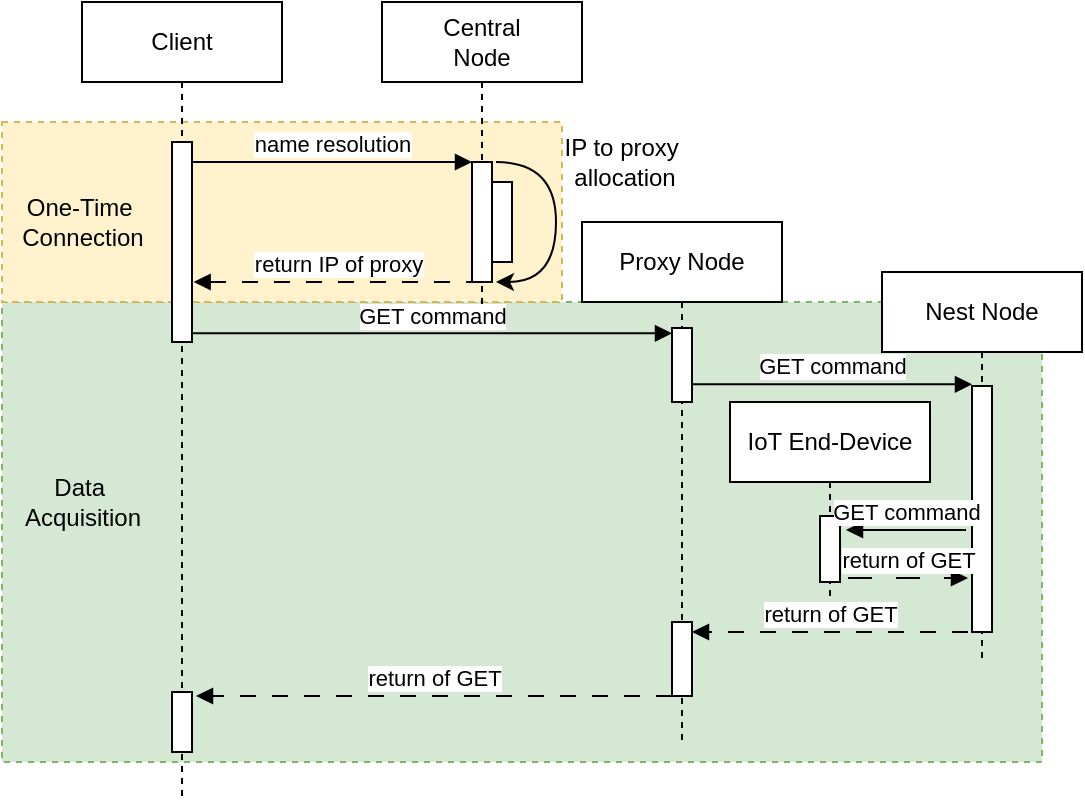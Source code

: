 <mxfile version="24.7.14">
  <diagram name="Page-1" id="2YBvvXClWsGukQMizWep">
    <mxGraphModel dx="954" dy="568" grid="1" gridSize="10" guides="1" tooltips="1" connect="1" arrows="1" fold="1" page="1" pageScale="1" pageWidth="850" pageHeight="1100" math="0" shadow="0">
      <root>
        <mxCell id="0" />
        <mxCell id="1" parent="0" />
        <mxCell id="yXP3aJdMX3B8pdDZiTpl-30" value="" style="rounded=0;whiteSpace=wrap;html=1;dashed=1;fillColor=#d5e8d4;strokeColor=#82b366;" vertex="1" parent="1">
          <mxGeometry y="190" width="520" height="230" as="geometry" />
        </mxCell>
        <mxCell id="yXP3aJdMX3B8pdDZiTpl-27" value="" style="rounded=0;whiteSpace=wrap;html=1;dashed=1;fillColor=#fff2cc;strokeColor=#d6b656;" vertex="1" parent="1">
          <mxGeometry y="100" width="280" height="90" as="geometry" />
        </mxCell>
        <mxCell id="aM9ryv3xv72pqoxQDRHE-5" value="&lt;div&gt;Central&lt;/div&gt;&lt;div&gt;Node&lt;br&gt;&lt;/div&gt;" style="shape=umlLifeline;perimeter=lifelinePerimeter;whiteSpace=wrap;html=1;container=0;dropTarget=0;collapsible=0;recursiveResize=0;outlineConnect=0;portConstraint=eastwest;newEdgeStyle={&quot;edgeStyle&quot;:&quot;elbowEdgeStyle&quot;,&quot;elbow&quot;:&quot;vertical&quot;,&quot;curved&quot;:0,&quot;rounded&quot;:0};" parent="1" vertex="1">
          <mxGeometry x="190" y="40" width="100" height="160" as="geometry" />
        </mxCell>
        <mxCell id="yXP3aJdMX3B8pdDZiTpl-24" value="" style="html=1;points=[];perimeter=orthogonalPerimeter;outlineConnect=0;targetShapes=umlLifeline;portConstraint=eastwest;newEdgeStyle={&quot;edgeStyle&quot;:&quot;elbowEdgeStyle&quot;,&quot;elbow&quot;:&quot;vertical&quot;,&quot;curved&quot;:0,&quot;rounded&quot;:0};" vertex="1" parent="aM9ryv3xv72pqoxQDRHE-5">
          <mxGeometry x="55" y="90" width="10" height="40" as="geometry" />
        </mxCell>
        <mxCell id="aM9ryv3xv72pqoxQDRHE-6" value="" style="html=1;points=[];perimeter=orthogonalPerimeter;outlineConnect=0;targetShapes=umlLifeline;portConstraint=eastwest;newEdgeStyle={&quot;edgeStyle&quot;:&quot;elbowEdgeStyle&quot;,&quot;elbow&quot;:&quot;vertical&quot;,&quot;curved&quot;:0,&quot;rounded&quot;:0};" parent="1" vertex="1">
          <mxGeometry x="235" y="120" width="10" height="60" as="geometry" />
        </mxCell>
        <mxCell id="aM9ryv3xv72pqoxQDRHE-1" value="Client" style="shape=umlLifeline;perimeter=lifelinePerimeter;whiteSpace=wrap;html=1;container=0;dropTarget=0;collapsible=0;recursiveResize=0;outlineConnect=0;portConstraint=eastwest;newEdgeStyle={&quot;edgeStyle&quot;:&quot;elbowEdgeStyle&quot;,&quot;elbow&quot;:&quot;vertical&quot;,&quot;curved&quot;:0,&quot;rounded&quot;:0};" parent="1" vertex="1">
          <mxGeometry x="40" y="40" width="100" height="400" as="geometry" />
        </mxCell>
        <mxCell id="aM9ryv3xv72pqoxQDRHE-2" value="" style="html=1;points=[];perimeter=orthogonalPerimeter;outlineConnect=0;targetShapes=umlLifeline;portConstraint=eastwest;newEdgeStyle={&quot;edgeStyle&quot;:&quot;elbowEdgeStyle&quot;,&quot;elbow&quot;:&quot;vertical&quot;,&quot;curved&quot;:0,&quot;rounded&quot;:0};" parent="aM9ryv3xv72pqoxQDRHE-1" vertex="1">
          <mxGeometry x="45" y="70" width="10" height="100" as="geometry" />
        </mxCell>
        <mxCell id="yXP3aJdMX3B8pdDZiTpl-26" value="" style="html=1;points=[];perimeter=orthogonalPerimeter;outlineConnect=0;targetShapes=umlLifeline;portConstraint=eastwest;newEdgeStyle={&quot;edgeStyle&quot;:&quot;elbowEdgeStyle&quot;,&quot;elbow&quot;:&quot;vertical&quot;,&quot;curved&quot;:0,&quot;rounded&quot;:0};" vertex="1" parent="aM9ryv3xv72pqoxQDRHE-1">
          <mxGeometry x="45" y="345" width="10" height="30" as="geometry" />
        </mxCell>
        <mxCell id="aM9ryv3xv72pqoxQDRHE-7" value="name resolution" style="html=1;verticalAlign=bottom;endArrow=block;edgeStyle=elbowEdgeStyle;elbow=horizontal;curved=0;rounded=0;" parent="1" source="aM9ryv3xv72pqoxQDRHE-2" target="aM9ryv3xv72pqoxQDRHE-6" edge="1">
          <mxGeometry relative="1" as="geometry">
            <mxPoint x="195" y="130" as="sourcePoint" />
            <Array as="points">
              <mxPoint x="180" y="120" />
            </Array>
          </mxGeometry>
        </mxCell>
        <mxCell id="yXP3aJdMX3B8pdDZiTpl-1" value="Proxy Node" style="shape=umlLifeline;perimeter=lifelinePerimeter;whiteSpace=wrap;html=1;container=0;dropTarget=0;collapsible=0;recursiveResize=0;outlineConnect=0;portConstraint=eastwest;newEdgeStyle={&quot;edgeStyle&quot;:&quot;elbowEdgeStyle&quot;,&quot;elbow&quot;:&quot;vertical&quot;,&quot;curved&quot;:0,&quot;rounded&quot;:0};" vertex="1" parent="1">
          <mxGeometry x="290" y="150" width="100" height="260" as="geometry" />
        </mxCell>
        <mxCell id="yXP3aJdMX3B8pdDZiTpl-6" value="" style="endArrow=none;html=1;rounded=0;edgeStyle=orthogonalEdgeStyle;curved=1;endFill=0;startArrow=classic;startFill=1;" edge="1" parent="1">
          <mxGeometry width="50" height="50" relative="1" as="geometry">
            <mxPoint x="247" y="180" as="sourcePoint" />
            <mxPoint x="247" y="120" as="targetPoint" />
            <Array as="points">
              <mxPoint x="277" y="180" />
              <mxPoint x="277" y="120" />
            </Array>
          </mxGeometry>
        </mxCell>
        <mxCell id="yXP3aJdMX3B8pdDZiTpl-7" value="&lt;div&gt;IP to proxy&amp;nbsp;&lt;/div&gt;&lt;div&gt;allocation&lt;/div&gt;" style="text;html=1;align=center;verticalAlign=middle;resizable=0;points=[];autosize=1;strokeColor=none;fillColor=none;" vertex="1" parent="1">
          <mxGeometry x="271" y="100" width="80" height="40" as="geometry" />
        </mxCell>
        <mxCell id="yXP3aJdMX3B8pdDZiTpl-8" value="return IP of proxy" style="html=1;verticalAlign=bottom;endArrow=block;edgeStyle=elbowEdgeStyle;elbow=horizontal;curved=0;rounded=0;endSize=6;strokeColor=default;dashed=1;dashPattern=8 8;" edge="1" parent="1">
          <mxGeometry x="-0.002" relative="1" as="geometry">
            <mxPoint x="240" y="180" as="sourcePoint" />
            <Array as="points" />
            <mxPoint x="95.81" y="180" as="targetPoint" />
            <mxPoint as="offset" />
          </mxGeometry>
        </mxCell>
        <mxCell id="yXP3aJdMX3B8pdDZiTpl-2" value="" style="html=1;points=[];perimeter=orthogonalPerimeter;outlineConnect=0;targetShapes=umlLifeline;portConstraint=eastwest;newEdgeStyle={&quot;edgeStyle&quot;:&quot;elbowEdgeStyle&quot;,&quot;elbow&quot;:&quot;vertical&quot;,&quot;curved&quot;:0,&quot;rounded&quot;:0};" vertex="1" parent="1">
          <mxGeometry x="335" y="203" width="10" height="37" as="geometry" />
        </mxCell>
        <mxCell id="yXP3aJdMX3B8pdDZiTpl-10" value="GET command" style="html=1;verticalAlign=bottom;endArrow=block;edgeStyle=elbowEdgeStyle;elbow=horizontal;curved=0;rounded=0;" edge="1" parent="1" target="yXP3aJdMX3B8pdDZiTpl-2">
          <mxGeometry relative="1" as="geometry">
            <mxPoint x="95" y="205.66" as="sourcePoint" />
            <Array as="points">
              <mxPoint x="180" y="205.66" />
            </Array>
            <mxPoint x="390" y="206" as="targetPoint" />
          </mxGeometry>
        </mxCell>
        <mxCell id="yXP3aJdMX3B8pdDZiTpl-11" value="GET command" style="html=1;verticalAlign=bottom;endArrow=block;edgeStyle=elbowEdgeStyle;elbow=horizontal;curved=0;rounded=0;" edge="1" parent="1">
          <mxGeometry relative="1" as="geometry">
            <mxPoint x="345" y="231.16" as="sourcePoint" />
            <Array as="points">
              <mxPoint x="430" y="231.16" />
            </Array>
            <mxPoint x="485" y="231.16" as="targetPoint" />
          </mxGeometry>
        </mxCell>
        <mxCell id="yXP3aJdMX3B8pdDZiTpl-13" value="Nest Node" style="shape=umlLifeline;perimeter=lifelinePerimeter;whiteSpace=wrap;html=1;container=0;dropTarget=0;collapsible=0;recursiveResize=0;outlineConnect=0;portConstraint=eastwest;newEdgeStyle={&quot;edgeStyle&quot;:&quot;elbowEdgeStyle&quot;,&quot;elbow&quot;:&quot;vertical&quot;,&quot;curved&quot;:0,&quot;rounded&quot;:0};" vertex="1" parent="1">
          <mxGeometry x="440" y="175" width="100" height="195" as="geometry" />
        </mxCell>
        <mxCell id="yXP3aJdMX3B8pdDZiTpl-14" value="" style="html=1;points=[];perimeter=orthogonalPerimeter;outlineConnect=0;targetShapes=umlLifeline;portConstraint=eastwest;newEdgeStyle={&quot;edgeStyle&quot;:&quot;elbowEdgeStyle&quot;,&quot;elbow&quot;:&quot;vertical&quot;,&quot;curved&quot;:0,&quot;rounded&quot;:0};" vertex="1" parent="yXP3aJdMX3B8pdDZiTpl-13">
          <mxGeometry x="45" y="57" width="10" height="123" as="geometry" />
        </mxCell>
        <mxCell id="yXP3aJdMX3B8pdDZiTpl-17" value="IoT End-Device" style="shape=umlLifeline;perimeter=lifelinePerimeter;whiteSpace=wrap;html=1;container=0;dropTarget=0;collapsible=0;recursiveResize=0;outlineConnect=0;portConstraint=eastwest;newEdgeStyle={&quot;edgeStyle&quot;:&quot;elbowEdgeStyle&quot;,&quot;elbow&quot;:&quot;vertical&quot;,&quot;curved&quot;:0,&quot;rounded&quot;:0};" vertex="1" parent="1">
          <mxGeometry x="364" y="240" width="100" height="100" as="geometry" />
        </mxCell>
        <mxCell id="yXP3aJdMX3B8pdDZiTpl-18" value="" style="html=1;points=[];perimeter=orthogonalPerimeter;outlineConnect=0;targetShapes=umlLifeline;portConstraint=eastwest;newEdgeStyle={&quot;edgeStyle&quot;:&quot;elbowEdgeStyle&quot;,&quot;elbow&quot;:&quot;vertical&quot;,&quot;curved&quot;:0,&quot;rounded&quot;:0};" vertex="1" parent="yXP3aJdMX3B8pdDZiTpl-17">
          <mxGeometry x="45" y="57" width="10" height="33" as="geometry" />
        </mxCell>
        <mxCell id="yXP3aJdMX3B8pdDZiTpl-19" value="GET command" style="html=1;verticalAlign=bottom;endArrow=block;edgeStyle=elbowEdgeStyle;elbow=horizontal;curved=0;rounded=0;" edge="1" parent="1">
          <mxGeometry relative="1" as="geometry">
            <mxPoint x="482" y="304" as="sourcePoint" />
            <Array as="points">
              <mxPoint x="472" y="304" />
            </Array>
            <mxPoint x="422" y="304" as="targetPoint" />
          </mxGeometry>
        </mxCell>
        <mxCell id="yXP3aJdMX3B8pdDZiTpl-20" value="return of GET" style="html=1;verticalAlign=bottom;endArrow=block;edgeStyle=elbowEdgeStyle;elbow=horizontal;curved=0;rounded=0;dashed=1;dashPattern=12 12;" edge="1" parent="1">
          <mxGeometry relative="1" as="geometry">
            <mxPoint x="423" y="328" as="sourcePoint" />
            <Array as="points" />
            <mxPoint x="483" y="328" as="targetPoint" />
          </mxGeometry>
        </mxCell>
        <mxCell id="yXP3aJdMX3B8pdDZiTpl-21" value="return of GET" style="html=1;verticalAlign=bottom;endArrow=block;edgeStyle=elbowEdgeStyle;elbow=horizontal;curved=0;rounded=0;dashed=1;dashPattern=8 8;" edge="1" parent="1" target="yXP3aJdMX3B8pdDZiTpl-22">
          <mxGeometry relative="1" as="geometry">
            <mxPoint x="483" y="355" as="sourcePoint" />
            <Array as="points">
              <mxPoint x="473" y="355" />
            </Array>
            <mxPoint x="350" y="355" as="targetPoint" />
          </mxGeometry>
        </mxCell>
        <mxCell id="yXP3aJdMX3B8pdDZiTpl-22" value="" style="html=1;points=[];perimeter=orthogonalPerimeter;outlineConnect=0;targetShapes=umlLifeline;portConstraint=eastwest;newEdgeStyle={&quot;edgeStyle&quot;:&quot;elbowEdgeStyle&quot;,&quot;elbow&quot;:&quot;vertical&quot;,&quot;curved&quot;:0,&quot;rounded&quot;:0};" vertex="1" parent="1">
          <mxGeometry x="335" y="350" width="10" height="37" as="geometry" />
        </mxCell>
        <mxCell id="yXP3aJdMX3B8pdDZiTpl-23" value="return of GET" style="html=1;verticalAlign=bottom;endArrow=block;edgeStyle=elbowEdgeStyle;elbow=horizontal;curved=0;rounded=0;dashed=1;dashPattern=8 8;" edge="1" parent="1" source="yXP3aJdMX3B8pdDZiTpl-22">
          <mxGeometry relative="1" as="geometry">
            <mxPoint x="235" y="387" as="sourcePoint" />
            <Array as="points">
              <mxPoint x="225" y="387" />
            </Array>
            <mxPoint x="97" y="387" as="targetPoint" />
          </mxGeometry>
        </mxCell>
        <mxCell id="yXP3aJdMX3B8pdDZiTpl-29" value="&lt;div&gt;One-Time&amp;nbsp;&lt;/div&gt;&lt;div&gt;Connection&lt;/div&gt;" style="text;html=1;align=center;verticalAlign=middle;resizable=0;points=[];autosize=1;strokeColor=none;fillColor=none;" vertex="1" parent="1">
          <mxGeometry y="130" width="80" height="40" as="geometry" />
        </mxCell>
        <mxCell id="yXP3aJdMX3B8pdDZiTpl-31" value="&lt;div&gt;Data&amp;nbsp;&lt;/div&gt;&lt;div&gt;Acquisition&lt;/div&gt;" style="text;html=1;align=center;verticalAlign=middle;resizable=0;points=[];autosize=1;strokeColor=none;fillColor=none;" vertex="1" parent="1">
          <mxGeometry y="270" width="80" height="40" as="geometry" />
        </mxCell>
      </root>
    </mxGraphModel>
  </diagram>
</mxfile>
